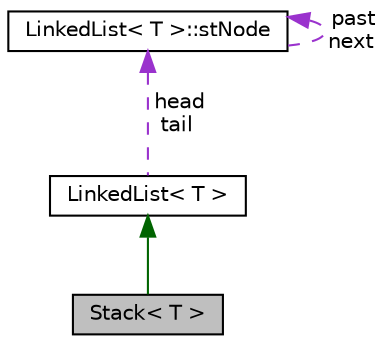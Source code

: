 digraph "Stack&lt; T &gt;"
{
  edge [fontname="Helvetica",fontsize="10",labelfontname="Helvetica",labelfontsize="10"];
  node [fontname="Helvetica",fontsize="10",shape=record];
  Node2 [label="Stack\< T \>",height=0.2,width=0.4,color="black", fillcolor="grey75", style="filled", fontcolor="black"];
  Node3 -> Node2 [dir="back",color="darkgreen",fontsize="10",style="solid"];
  Node3 [label="LinkedList\< T \>",height=0.2,width=0.4,color="black", fillcolor="white", style="filled",URL="$class_linked_list.html"];
  Node4 -> Node3 [dir="back",color="darkorchid3",fontsize="10",style="dashed",label=" head\ntail" ];
  Node4 [label="LinkedList\< T \>::stNode",height=0.2,width=0.4,color="black", fillcolor="white", style="filled",URL="$struct_linked_list_1_1st_node.html"];
  Node4 -> Node4 [dir="back",color="darkorchid3",fontsize="10",style="dashed",label=" past\nnext" ];
}
